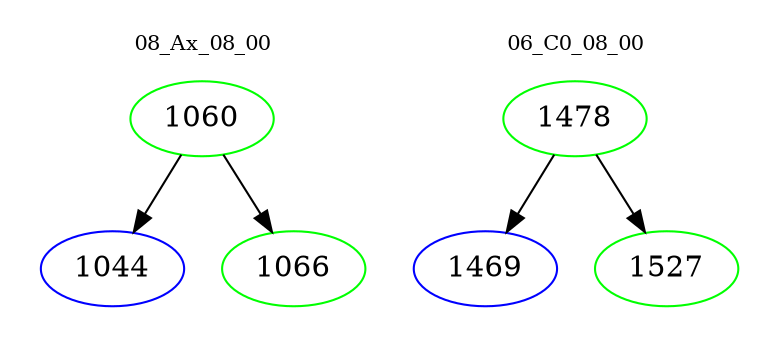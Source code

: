 digraph{
subgraph cluster_0 {
color = white
label = "08_Ax_08_00";
fontsize=10;
T0_1060 [label="1060", color="green"]
T0_1060 -> T0_1044 [color="black"]
T0_1044 [label="1044", color="blue"]
T0_1060 -> T0_1066 [color="black"]
T0_1066 [label="1066", color="green"]
}
subgraph cluster_1 {
color = white
label = "06_C0_08_00";
fontsize=10;
T1_1478 [label="1478", color="green"]
T1_1478 -> T1_1469 [color="black"]
T1_1469 [label="1469", color="blue"]
T1_1478 -> T1_1527 [color="black"]
T1_1527 [label="1527", color="green"]
}
}
